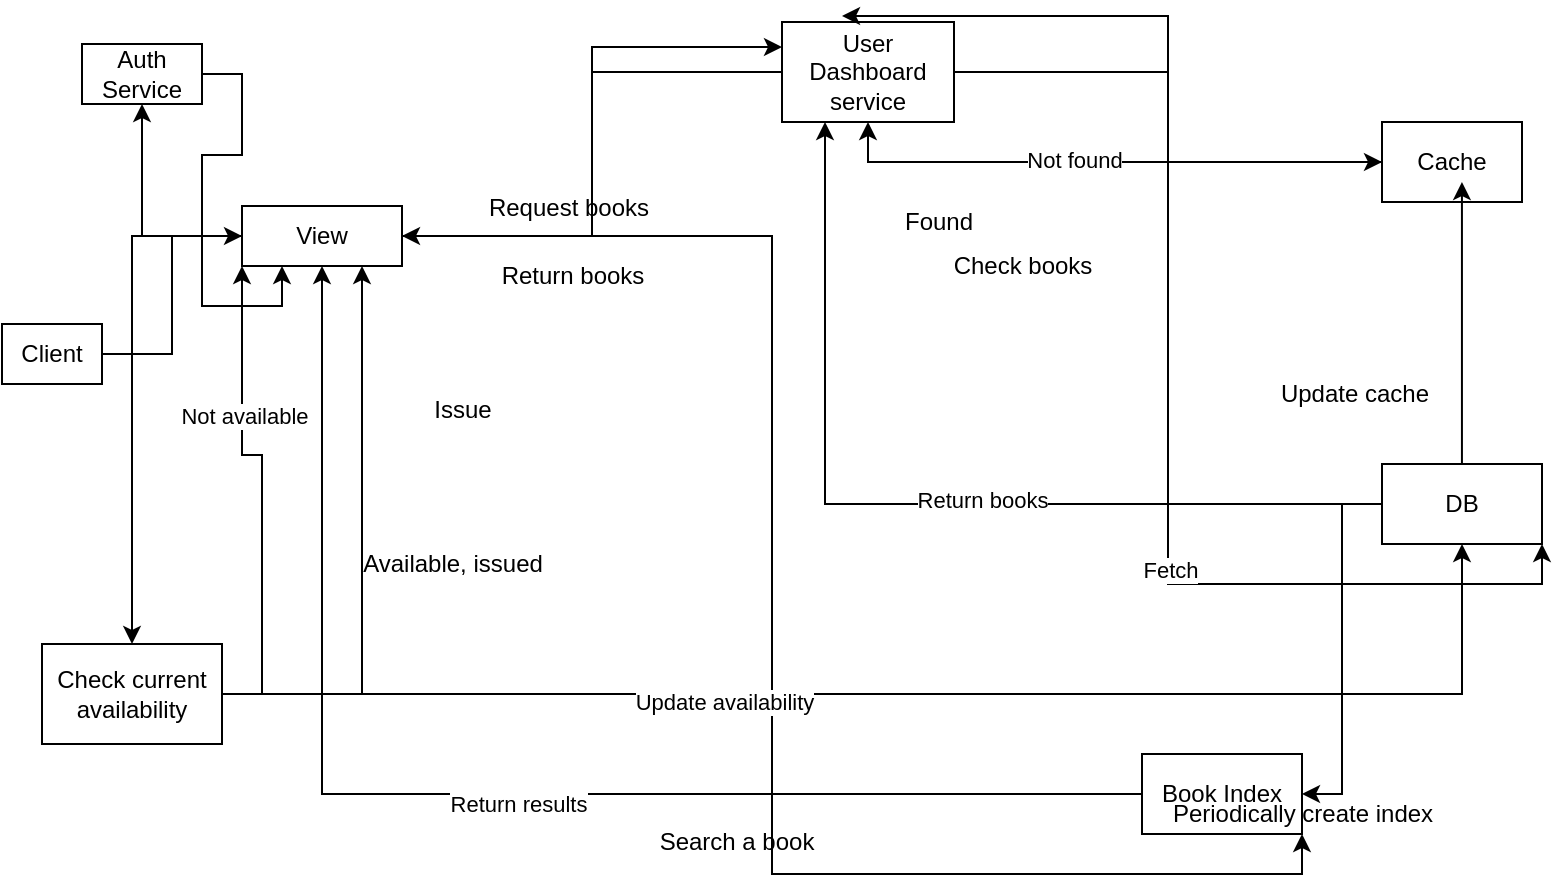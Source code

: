 <mxfile version="13.3.2" type="github"><diagram id="UF7io0NqS7gaW-pIeTW1" name="Page-1"><mxGraphModel dx="868" dy="1613" grid="1" gridSize="10" guides="1" tooltips="1" connect="1" arrows="1" fold="1" page="1" pageScale="1" pageWidth="827" pageHeight="1169" math="0" shadow="0"><root><mxCell id="0"/><mxCell id="1" parent="0"/><mxCell id="IDYGTQmP_yEvlMiRbMRR-10" style="edgeStyle=orthogonalEdgeStyle;rounded=0;orthogonalLoop=1;jettySize=auto;html=1;entryX=0.25;entryY=1;entryDx=0;entryDy=0;" edge="1" parent="1" source="IDYGTQmP_yEvlMiRbMRR-2" target="IDYGTQmP_yEvlMiRbMRR-7"><mxGeometry relative="1" as="geometry"><mxPoint x="180" y="120" as="targetPoint"/></mxGeometry></mxCell><mxCell id="IDYGTQmP_yEvlMiRbMRR-2" value="Auth Service" style="rounded=0;whiteSpace=wrap;html=1;" vertex="1" parent="1"><mxGeometry x="50" width="60" height="30" as="geometry"/></mxCell><mxCell id="IDYGTQmP_yEvlMiRbMRR-8" style="edgeStyle=orthogonalEdgeStyle;rounded=0;orthogonalLoop=1;jettySize=auto;html=1;entryX=0;entryY=0.5;entryDx=0;entryDy=0;" edge="1" parent="1" source="IDYGTQmP_yEvlMiRbMRR-1" target="IDYGTQmP_yEvlMiRbMRR-7"><mxGeometry relative="1" as="geometry"/></mxCell><mxCell id="IDYGTQmP_yEvlMiRbMRR-1" value="Client&lt;br&gt;" style="rounded=0;whiteSpace=wrap;html=1;" vertex="1" parent="1"><mxGeometry x="10" y="140" width="50" height="30" as="geometry"/></mxCell><mxCell id="IDYGTQmP_yEvlMiRbMRR-13" style="edgeStyle=orthogonalEdgeStyle;rounded=0;orthogonalLoop=1;jettySize=auto;html=1;" edge="1" parent="1" source="IDYGTQmP_yEvlMiRbMRR-5" target="IDYGTQmP_yEvlMiRbMRR-11"><mxGeometry relative="1" as="geometry"/></mxCell><mxCell id="IDYGTQmP_yEvlMiRbMRR-21" style="edgeStyle=orthogonalEdgeStyle;rounded=0;orthogonalLoop=1;jettySize=auto;html=1;entryX=1;entryY=0.5;entryDx=0;entryDy=0;" edge="1" parent="1" source="IDYGTQmP_yEvlMiRbMRR-5" target="IDYGTQmP_yEvlMiRbMRR-7"><mxGeometry relative="1" as="geometry"/></mxCell><mxCell id="IDYGTQmP_yEvlMiRbMRR-29" style="edgeStyle=orthogonalEdgeStyle;rounded=0;orthogonalLoop=1;jettySize=auto;html=1;entryX=1;entryY=1;entryDx=0;entryDy=0;" edge="1" parent="1" source="IDYGTQmP_yEvlMiRbMRR-5" target="IDYGTQmP_yEvlMiRbMRR-12"><mxGeometry relative="1" as="geometry"/></mxCell><mxCell id="IDYGTQmP_yEvlMiRbMRR-30" value="Fetch" style="edgeLabel;html=1;align=center;verticalAlign=middle;resizable=0;points=[];" vertex="1" connectable="0" parent="IDYGTQmP_yEvlMiRbMRR-29"><mxGeometry x="0.247" y="1" relative="1" as="geometry"><mxPoint as="offset"/></mxGeometry></mxCell><mxCell id="IDYGTQmP_yEvlMiRbMRR-5" value="User Dashboard service&lt;br&gt;" style="rounded=0;whiteSpace=wrap;html=1;" vertex="1" parent="1"><mxGeometry x="400" y="-11" width="86" height="50" as="geometry"/></mxCell><mxCell id="IDYGTQmP_yEvlMiRbMRR-9" style="edgeStyle=orthogonalEdgeStyle;rounded=0;orthogonalLoop=1;jettySize=auto;html=1;" edge="1" parent="1" source="IDYGTQmP_yEvlMiRbMRR-7" target="IDYGTQmP_yEvlMiRbMRR-2"><mxGeometry relative="1" as="geometry"/></mxCell><mxCell id="IDYGTQmP_yEvlMiRbMRR-23" style="edgeStyle=orthogonalEdgeStyle;rounded=0;orthogonalLoop=1;jettySize=auto;html=1;entryX=0;entryY=0.25;entryDx=0;entryDy=0;" edge="1" parent="1" source="IDYGTQmP_yEvlMiRbMRR-7" target="IDYGTQmP_yEvlMiRbMRR-5"><mxGeometry relative="1" as="geometry"/></mxCell><mxCell id="IDYGTQmP_yEvlMiRbMRR-36" style="edgeStyle=orthogonalEdgeStyle;rounded=0;orthogonalLoop=1;jettySize=auto;html=1;" edge="1" parent="1" source="IDYGTQmP_yEvlMiRbMRR-7" target="IDYGTQmP_yEvlMiRbMRR-35"><mxGeometry relative="1" as="geometry"/></mxCell><mxCell id="IDYGTQmP_yEvlMiRbMRR-48" style="edgeStyle=orthogonalEdgeStyle;rounded=0;orthogonalLoop=1;jettySize=auto;html=1;entryX=1;entryY=1;entryDx=0;entryDy=0;" edge="1" parent="1" source="IDYGTQmP_yEvlMiRbMRR-7" target="IDYGTQmP_yEvlMiRbMRR-47"><mxGeometry relative="1" as="geometry"/></mxCell><mxCell id="IDYGTQmP_yEvlMiRbMRR-7" value="View" style="rounded=0;whiteSpace=wrap;html=1;" vertex="1" parent="1"><mxGeometry x="130" y="81" width="80" height="30" as="geometry"/></mxCell><mxCell id="IDYGTQmP_yEvlMiRbMRR-17" style="edgeStyle=orthogonalEdgeStyle;rounded=0;orthogonalLoop=1;jettySize=auto;html=1;entryX=0.349;entryY=-0.06;entryDx=0;entryDy=0;entryPerimeter=0;" edge="1" parent="1" source="IDYGTQmP_yEvlMiRbMRR-11" target="IDYGTQmP_yEvlMiRbMRR-5"><mxGeometry relative="1" as="geometry"/></mxCell><mxCell id="IDYGTQmP_yEvlMiRbMRR-19" style="edgeStyle=orthogonalEdgeStyle;rounded=0;orthogonalLoop=1;jettySize=auto;html=1;entryX=0.5;entryY=1;entryDx=0;entryDy=0;" edge="1" parent="1" source="IDYGTQmP_yEvlMiRbMRR-11" target="IDYGTQmP_yEvlMiRbMRR-5"><mxGeometry relative="1" as="geometry"/></mxCell><mxCell id="IDYGTQmP_yEvlMiRbMRR-20" value="Not found" style="edgeLabel;html=1;align=center;verticalAlign=middle;resizable=0;points=[];" vertex="1" connectable="0" parent="IDYGTQmP_yEvlMiRbMRR-19"><mxGeometry x="0.113" y="-1" relative="1" as="geometry"><mxPoint as="offset"/></mxGeometry></mxCell><mxCell id="IDYGTQmP_yEvlMiRbMRR-11" value="Cache" style="rounded=0;whiteSpace=wrap;html=1;" vertex="1" parent="1"><mxGeometry x="700" y="39" width="70" height="40" as="geometry"/></mxCell><mxCell id="IDYGTQmP_yEvlMiRbMRR-31" style="edgeStyle=orthogonalEdgeStyle;rounded=0;orthogonalLoop=1;jettySize=auto;html=1;entryX=0.25;entryY=1;entryDx=0;entryDy=0;" edge="1" parent="1" source="IDYGTQmP_yEvlMiRbMRR-12" target="IDYGTQmP_yEvlMiRbMRR-5"><mxGeometry relative="1" as="geometry"/></mxCell><mxCell id="IDYGTQmP_yEvlMiRbMRR-32" value="Return books" style="edgeLabel;html=1;align=center;verticalAlign=middle;resizable=0;points=[];" vertex="1" connectable="0" parent="IDYGTQmP_yEvlMiRbMRR-31"><mxGeometry x="-0.146" y="-2" relative="1" as="geometry"><mxPoint as="offset"/></mxGeometry></mxCell><mxCell id="IDYGTQmP_yEvlMiRbMRR-33" style="edgeStyle=orthogonalEdgeStyle;rounded=0;orthogonalLoop=1;jettySize=auto;html=1;entryX=0.571;entryY=0.75;entryDx=0;entryDy=0;entryPerimeter=0;" edge="1" parent="1" source="IDYGTQmP_yEvlMiRbMRR-12" target="IDYGTQmP_yEvlMiRbMRR-11"><mxGeometry relative="1" as="geometry"/></mxCell><mxCell id="IDYGTQmP_yEvlMiRbMRR-52" style="edgeStyle=orthogonalEdgeStyle;rounded=0;orthogonalLoop=1;jettySize=auto;html=1;entryX=1;entryY=0.5;entryDx=0;entryDy=0;" edge="1" parent="1" source="IDYGTQmP_yEvlMiRbMRR-12" target="IDYGTQmP_yEvlMiRbMRR-47"><mxGeometry relative="1" as="geometry"/></mxCell><mxCell id="IDYGTQmP_yEvlMiRbMRR-12" value="DB" style="rounded=0;whiteSpace=wrap;html=1;" vertex="1" parent="1"><mxGeometry x="700" y="210" width="80" height="40" as="geometry"/></mxCell><mxCell id="IDYGTQmP_yEvlMiRbMRR-14" value="Check books&lt;br&gt;" style="text;html=1;align=center;verticalAlign=middle;resizable=0;points=[];autosize=1;" vertex="1" parent="1"><mxGeometry x="480" y="101" width="80" height="20" as="geometry"/></mxCell><mxCell id="IDYGTQmP_yEvlMiRbMRR-18" value="Found" style="text;html=1;align=center;verticalAlign=middle;resizable=0;points=[];autosize=1;" vertex="1" parent="1"><mxGeometry x="453" y="79" width="50" height="20" as="geometry"/></mxCell><mxCell id="IDYGTQmP_yEvlMiRbMRR-22" value="Return books&lt;br&gt;" style="text;html=1;align=center;verticalAlign=middle;resizable=0;points=[];autosize=1;" vertex="1" parent="1"><mxGeometry x="250" y="106" width="90" height="20" as="geometry"/></mxCell><mxCell id="IDYGTQmP_yEvlMiRbMRR-24" value="Request books" style="text;html=1;align=center;verticalAlign=middle;resizable=0;points=[];autosize=1;" vertex="1" parent="1"><mxGeometry x="243" y="72" width="100" height="20" as="geometry"/></mxCell><mxCell id="IDYGTQmP_yEvlMiRbMRR-34" value="Update cache&lt;br&gt;" style="text;html=1;align=center;verticalAlign=middle;resizable=0;points=[];autosize=1;" vertex="1" parent="1"><mxGeometry x="641" y="165" width="90" height="20" as="geometry"/></mxCell><mxCell id="IDYGTQmP_yEvlMiRbMRR-39" style="edgeStyle=orthogonalEdgeStyle;rounded=0;orthogonalLoop=1;jettySize=auto;html=1;entryX=0.75;entryY=1;entryDx=0;entryDy=0;" edge="1" parent="1" source="IDYGTQmP_yEvlMiRbMRR-35" target="IDYGTQmP_yEvlMiRbMRR-7"><mxGeometry relative="1" as="geometry"/></mxCell><mxCell id="IDYGTQmP_yEvlMiRbMRR-41" style="edgeStyle=orthogonalEdgeStyle;rounded=0;orthogonalLoop=1;jettySize=auto;html=1;entryX=0.5;entryY=1;entryDx=0;entryDy=0;" edge="1" parent="1" source="IDYGTQmP_yEvlMiRbMRR-35" target="IDYGTQmP_yEvlMiRbMRR-12"><mxGeometry relative="1" as="geometry"/></mxCell><mxCell id="IDYGTQmP_yEvlMiRbMRR-42" value="Update availability" style="edgeLabel;html=1;align=center;verticalAlign=middle;resizable=0;points=[];" vertex="1" connectable="0" parent="IDYGTQmP_yEvlMiRbMRR-41"><mxGeometry x="-0.277" y="-4" relative="1" as="geometry"><mxPoint as="offset"/></mxGeometry></mxCell><mxCell id="IDYGTQmP_yEvlMiRbMRR-44" style="edgeStyle=orthogonalEdgeStyle;rounded=0;orthogonalLoop=1;jettySize=auto;html=1;entryX=0;entryY=1;entryDx=0;entryDy=0;" edge="1" parent="1" source="IDYGTQmP_yEvlMiRbMRR-35" target="IDYGTQmP_yEvlMiRbMRR-7"><mxGeometry relative="1" as="geometry"/></mxCell><mxCell id="IDYGTQmP_yEvlMiRbMRR-45" value="Not available" style="edgeLabel;html=1;align=center;verticalAlign=middle;resizable=0;points=[];" vertex="1" connectable="0" parent="IDYGTQmP_yEvlMiRbMRR-44"><mxGeometry x="0.385" relative="1" as="geometry"><mxPoint x="1" as="offset"/></mxGeometry></mxCell><mxCell id="IDYGTQmP_yEvlMiRbMRR-35" value="Check current &lt;br&gt;availability" style="rounded=0;whiteSpace=wrap;html=1;" vertex="1" parent="1"><mxGeometry x="30" y="300" width="90" height="50" as="geometry"/></mxCell><mxCell id="IDYGTQmP_yEvlMiRbMRR-38" value="Issue" style="text;html=1;align=center;verticalAlign=middle;resizable=0;points=[];autosize=1;" vertex="1" parent="1"><mxGeometry x="220" y="173" width="40" height="20" as="geometry"/></mxCell><mxCell id="IDYGTQmP_yEvlMiRbMRR-40" value="Available, issued&lt;br&gt;" style="text;html=1;align=center;verticalAlign=middle;resizable=0;points=[];autosize=1;" vertex="1" parent="1"><mxGeometry x="180" y="250" width="110" height="20" as="geometry"/></mxCell><mxCell id="IDYGTQmP_yEvlMiRbMRR-50" style="edgeStyle=orthogonalEdgeStyle;rounded=0;orthogonalLoop=1;jettySize=auto;html=1;entryX=0.5;entryY=1;entryDx=0;entryDy=0;" edge="1" parent="1" source="IDYGTQmP_yEvlMiRbMRR-47" target="IDYGTQmP_yEvlMiRbMRR-7"><mxGeometry relative="1" as="geometry"/></mxCell><mxCell id="IDYGTQmP_yEvlMiRbMRR-51" value="Return results" style="edgeLabel;html=1;align=center;verticalAlign=middle;resizable=0;points=[];" vertex="1" connectable="0" parent="IDYGTQmP_yEvlMiRbMRR-50"><mxGeometry x="-0.073" y="5" relative="1" as="geometry"><mxPoint as="offset"/></mxGeometry></mxCell><mxCell id="IDYGTQmP_yEvlMiRbMRR-47" value="Book Index" style="rounded=0;whiteSpace=wrap;html=1;" vertex="1" parent="1"><mxGeometry x="580" y="355" width="80" height="40" as="geometry"/></mxCell><mxCell id="IDYGTQmP_yEvlMiRbMRR-49" value="Search a book" style="text;html=1;align=center;verticalAlign=middle;resizable=0;points=[];autosize=1;" vertex="1" parent="1"><mxGeometry x="332" y="389" width="90" height="20" as="geometry"/></mxCell><mxCell id="IDYGTQmP_yEvlMiRbMRR-54" value="Periodically create index" style="text;html=1;align=center;verticalAlign=middle;resizable=0;points=[];autosize=1;" vertex="1" parent="1"><mxGeometry x="585" y="375" width="150" height="20" as="geometry"/></mxCell></root></mxGraphModel></diagram></mxfile>